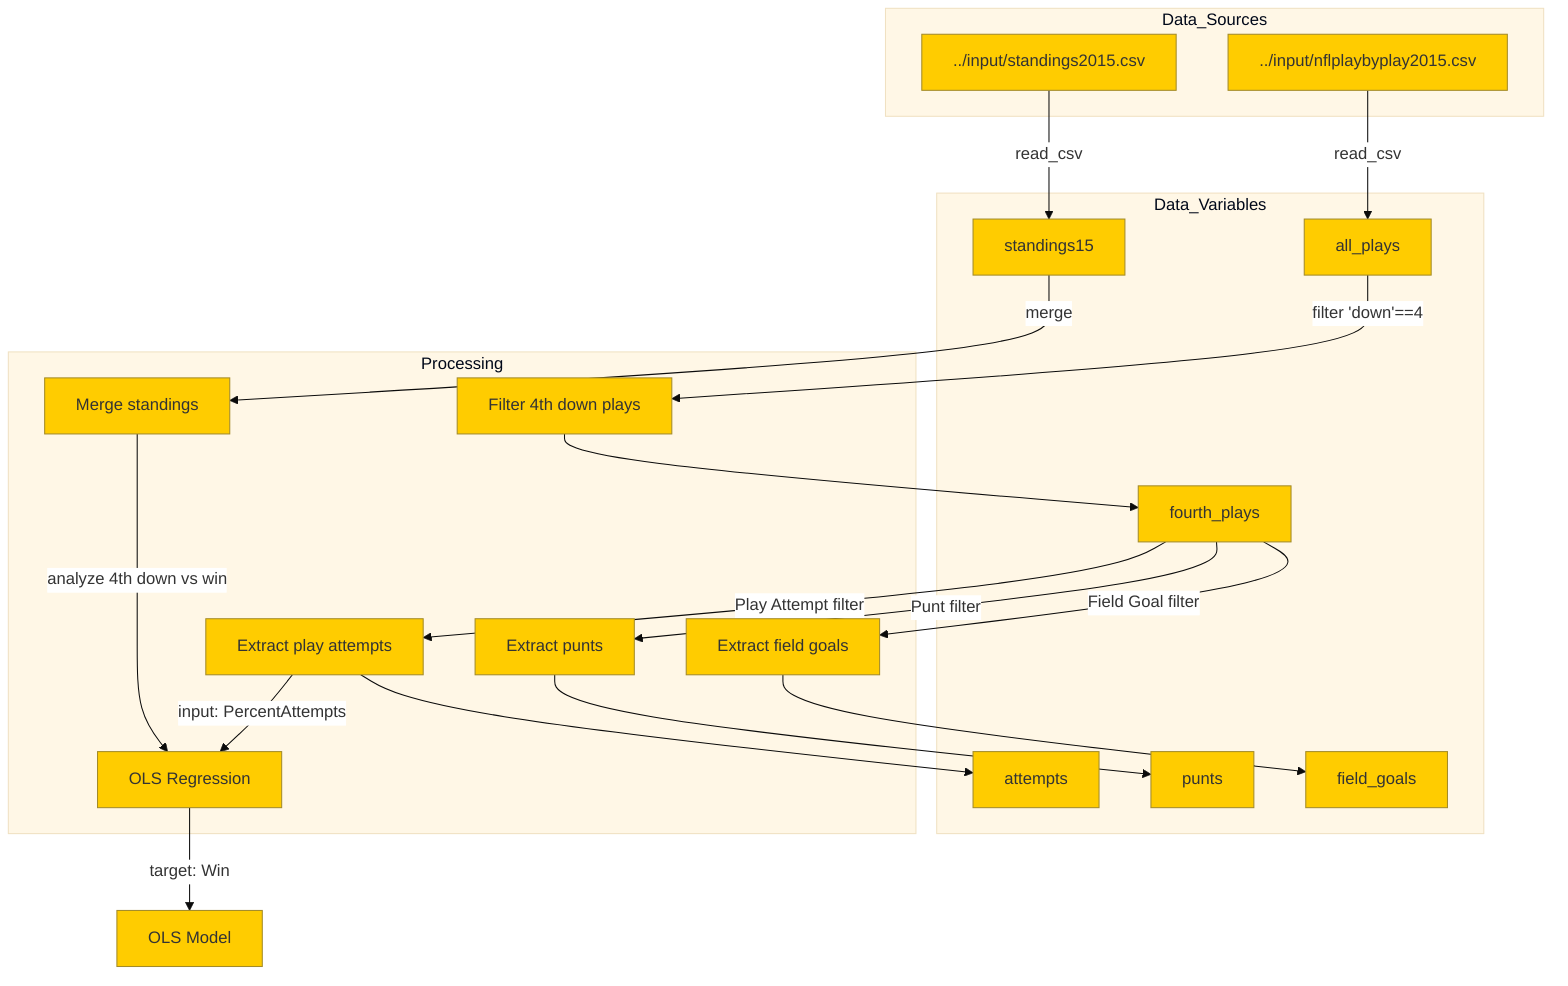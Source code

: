 %%{init: {'theme': 'base', 'themeVariables': { 'primaryColor': '#ffcc00', 'edgeLabelBackground':'#ffffff', 'tertiaryColor': '#fff7e6'}}}%%
flowchart TD
    subgraph Data_Sources
        A1["../input/nflplaybyplay2015.csv"]
        A2["../input/standings2015.csv"]
    end
    subgraph Data_Variables
        B1["all_plays"]
        B2["fourth_plays"]
        B3["attempts"]
        B4["punts"]
        B5["field_goals"]
        B6["standings15"]
    end
    subgraph Processing
        C1["Filter 4th down plays"]
        C2["Extract play attempts"]
        C3["Extract punts"]
        C4["Extract field goals"]
        C5["Merge standings"]
        C6["OLS Regression"]
    end
    A1 -->|read_csv| B1
    B1 -->|filter 'down'==4| C1
    C1 --> B2
    B2 -->|Play Attempt filter| C2
    B2 -->|Punt filter| C3
    B2 -->|Field Goal filter| C4
    C2 --> B3
    C3 --> B4
    C4 --> B5
    A2 -->|read_csv| B6
    B6 -->|merge| C5
    C5 -->|analyze 4th down vs win| C6
    C2 -->|input: PercentAttempts| C6
    C6 -->|target: Win| D1["OLS Model"]
    
    %% Comments for clarity on each node's role
    %% Data_Sources contains initial datasets used in the notebook
    %% Data_Variables represents processing steps to refine the data
    %% Processing includes data filtering, extraction, merging, and modeling
